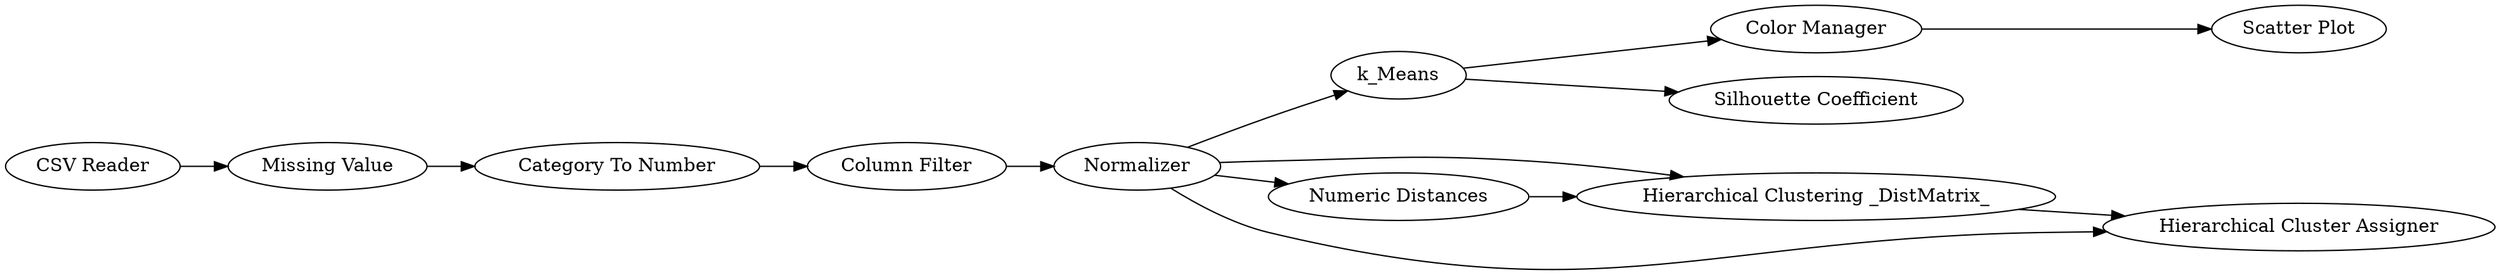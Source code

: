 digraph {
	"1479945293503470424_4" [label="Category To Number"]
	"1479945293503470424_5" [label="Column Filter"]
	"1479945293503470424_1" [label="CSV Reader"]
	"1479945293503470424_18" [label="Hierarchical Cluster Assigner"]
	"1479945293503470424_3" [label="Missing Value"]
	"1479945293503470424_88" [label="Color Manager"]
	"1479945293503470424_6" [label=Normalizer]
	"1479945293503470424_89" [label=k_Means]
	"1479945293503470424_19" [label="Numeric Distances"]
	"1479945293503470424_17" [label="Hierarchical Clustering _DistMatrix_"]
	"1479945293503470424_87" [label="Scatter Plot"]
	"1479945293503470424_90" [label="Silhouette Coefficient"]
	"1479945293503470424_89" -> "1479945293503470424_88"
	"1479945293503470424_19" -> "1479945293503470424_17"
	"1479945293503470424_17" -> "1479945293503470424_18"
	"1479945293503470424_5" -> "1479945293503470424_6"
	"1479945293503470424_1" -> "1479945293503470424_3"
	"1479945293503470424_4" -> "1479945293503470424_5"
	"1479945293503470424_6" -> "1479945293503470424_89"
	"1479945293503470424_6" -> "1479945293503470424_19"
	"1479945293503470424_89" -> "1479945293503470424_90"
	"1479945293503470424_88" -> "1479945293503470424_87"
	"1479945293503470424_6" -> "1479945293503470424_18"
	"1479945293503470424_6" -> "1479945293503470424_17"
	"1479945293503470424_3" -> "1479945293503470424_4"
	rankdir=LR
}
